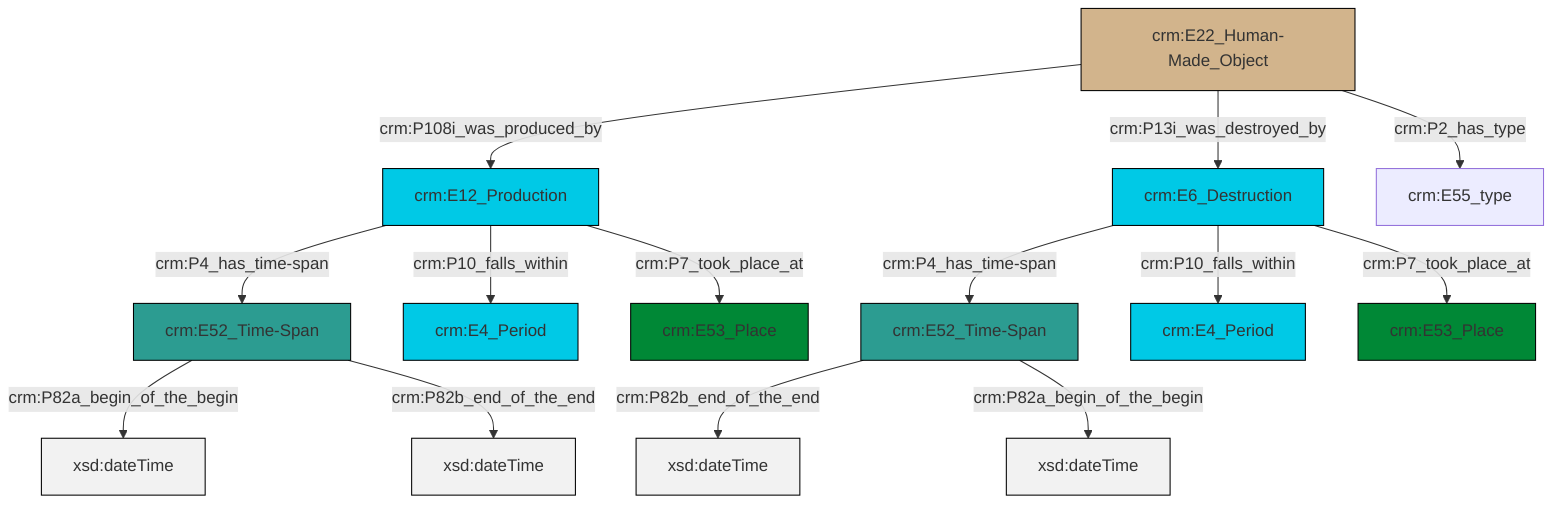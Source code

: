 graph TD
classDef Literal fill:#f2f2f2,stroke:#000000;
classDef CRM_Entity fill:#FFFFFF,stroke:#000000;
classDef Temporal_Entity fill:#00C9E6, stroke:#000000;
classDef Type fill:#E18312, stroke:#000000;
classDef Time-Span fill:#2C9C91, stroke:#000000;
classDef Appellation fill:#FFEB7F, stroke:#000000;
classDef Place fill:#008836, stroke:#000000;
classDef Persistent_Item fill:#B266B2, stroke:#000000;
classDef Conceptual_Object fill:#FFD700, stroke:#000000;
classDef Physical_Thing fill:#D2B48C, stroke:#000000;
classDef Actor fill:#f58aad, stroke:#000000;
classDef PC_Classes fill:#4ce600, stroke:#000000;
classDef Multi fill:#cccccc,stroke:#000000;

0["crm:E52_Time-Span"]:::Time-Span -->|crm:P82a_begin_of_the_begin| 1[xsd:dateTime]:::Literal
2["crm:E12_Production"]:::Temporal_Entity -->|crm:P10_falls_within| 3["crm:E4_Period"]:::Temporal_Entity
7["crm:E6_Destruction"]:::Temporal_Entity -->|crm:P4_has_time-span| 8["crm:E52_Time-Span"]:::Time-Span
8["crm:E52_Time-Span"]:::Time-Span -->|crm:P82b_end_of_the_end| 9[xsd:dateTime]:::Literal
10["crm:E22_Human-Made_Object"]:::Physical_Thing -->|crm:P108i_was_produced_by| 2["crm:E12_Production"]:::Temporal_Entity
2["crm:E12_Production"]:::Temporal_Entity -->|crm:P4_has_time-span| 0["crm:E52_Time-Span"]:::Time-Span
8["crm:E52_Time-Span"]:::Time-Span -->|crm:P82a_begin_of_the_begin| 12[xsd:dateTime]:::Literal
10["crm:E22_Human-Made_Object"]:::Physical_Thing -->|crm:P13i_was_destroyed_by| 7["crm:E6_Destruction"]:::Temporal_Entity
0["crm:E52_Time-Span"]:::Time-Span -->|crm:P82b_end_of_the_end| 13[xsd:dateTime]:::Literal
10["crm:E22_Human-Made_Object"]:::Physical_Thing -->|crm:P2_has_type| 14["crm:E55_type"]:::Default
7["crm:E6_Destruction"]:::Temporal_Entity -->|crm:P7_took_place_at| 18["crm:E53_Place"]:::Place
2["crm:E12_Production"]:::Temporal_Entity -->|crm:P7_took_place_at| 4["crm:E53_Place"]:::Place
7["crm:E6_Destruction"]:::Temporal_Entity -->|crm:P10_falls_within| 16["crm:E4_Period"]:::Temporal_Entity